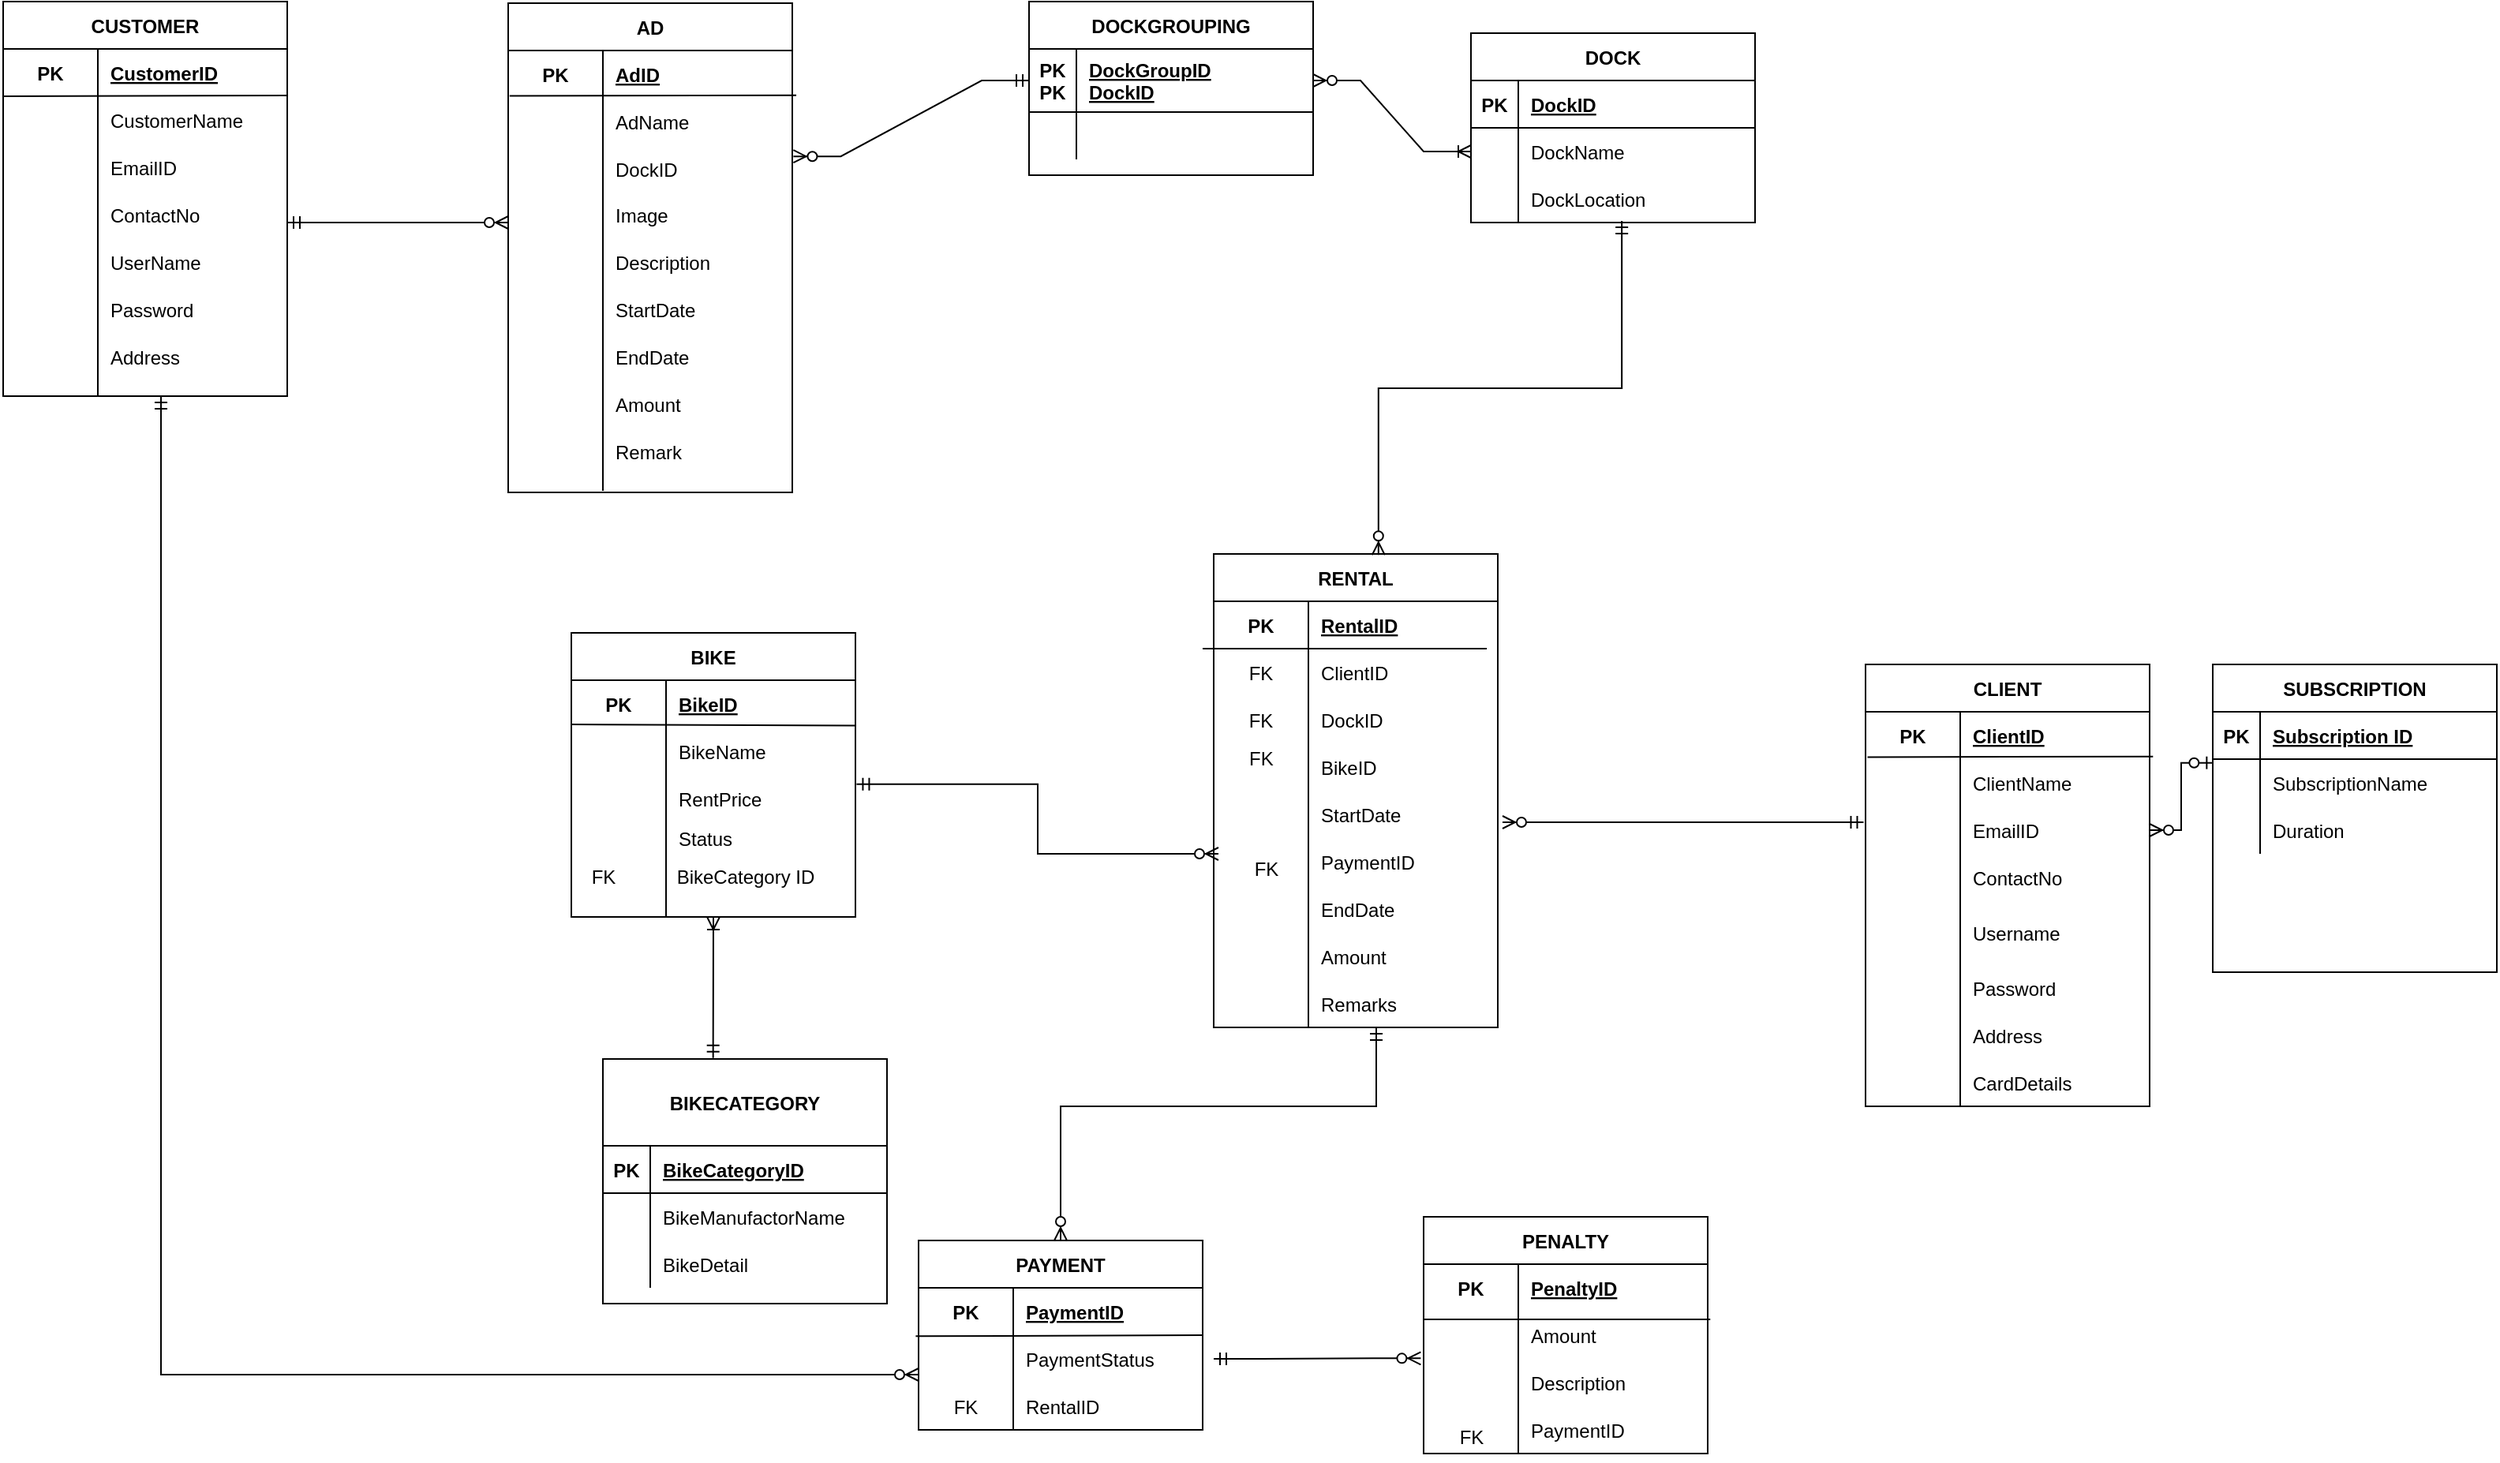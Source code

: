 <mxfile version="20.4.0" type="device"><diagram id="ZUrZZoVYkyYIt4CixMX1" name="Page-1"><mxGraphModel dx="1851" dy="1000" grid="1" gridSize="10" guides="1" tooltips="1" connect="1" arrows="1" fold="1" page="1" pageScale="1" pageWidth="827" pageHeight="1169" math="0" shadow="0"><root><mxCell id="0"/><mxCell id="1" parent="0"/><mxCell id="nSMa48q5AzgVz4OdAwAQ-1" value="CUSTOMER" style="shape=table;startSize=30;container=1;collapsible=1;childLayout=tableLayout;fixedRows=1;rowLines=0;fontStyle=1;align=center;resizeLast=1;" parent="1" vertex="1"><mxGeometry x="60" y="40" width="180" height="250" as="geometry"/></mxCell><mxCell id="nSMa48q5AzgVz4OdAwAQ-2" value="" style="shape=tableRow;horizontal=0;startSize=0;swimlaneHead=0;swimlaneBody=0;fillColor=none;collapsible=0;dropTarget=0;points=[[0,0.5],[1,0.5]];portConstraint=eastwest;top=0;left=0;right=0;bottom=0;" parent="nSMa48q5AzgVz4OdAwAQ-1" vertex="1"><mxGeometry y="30" width="180" height="30" as="geometry"/></mxCell><mxCell id="nSMa48q5AzgVz4OdAwAQ-3" value="PK" style="shape=partialRectangle;connectable=0;fillColor=none;top=0;left=0;bottom=0;right=0;fontStyle=1;overflow=hidden;" parent="nSMa48q5AzgVz4OdAwAQ-2" vertex="1"><mxGeometry width="60" height="30" as="geometry"><mxRectangle width="60" height="30" as="alternateBounds"/></mxGeometry></mxCell><mxCell id="nSMa48q5AzgVz4OdAwAQ-4" value="CustomerID" style="shape=partialRectangle;connectable=0;fillColor=none;top=0;left=0;bottom=0;right=0;align=left;spacingLeft=6;fontStyle=5;overflow=hidden;" parent="nSMa48q5AzgVz4OdAwAQ-2" vertex="1"><mxGeometry x="60" width="120" height="30" as="geometry"><mxRectangle width="120" height="30" as="alternateBounds"/></mxGeometry></mxCell><mxCell id="nSMa48q5AzgVz4OdAwAQ-8" value="" style="shape=tableRow;horizontal=0;startSize=0;swimlaneHead=0;swimlaneBody=0;fillColor=none;collapsible=0;dropTarget=0;points=[[0,0.5],[1,0.5]];portConstraint=eastwest;top=0;left=0;right=0;bottom=0;" parent="nSMa48q5AzgVz4OdAwAQ-1" vertex="1"><mxGeometry y="60" width="180" height="30" as="geometry"/></mxCell><mxCell id="nSMa48q5AzgVz4OdAwAQ-9" value="" style="shape=partialRectangle;connectable=0;fillColor=none;top=0;left=0;bottom=0;right=0;editable=1;overflow=hidden;" parent="nSMa48q5AzgVz4OdAwAQ-8" vertex="1"><mxGeometry width="60" height="30" as="geometry"><mxRectangle width="60" height="30" as="alternateBounds"/></mxGeometry></mxCell><mxCell id="nSMa48q5AzgVz4OdAwAQ-10" value="CustomerName" style="shape=partialRectangle;connectable=0;fillColor=none;top=0;left=0;bottom=0;right=0;align=left;spacingLeft=6;overflow=hidden;" parent="nSMa48q5AzgVz4OdAwAQ-8" vertex="1"><mxGeometry x="60" width="120" height="30" as="geometry"><mxRectangle width="120" height="30" as="alternateBounds"/></mxGeometry></mxCell><mxCell id="nSMa48q5AzgVz4OdAwAQ-11" value="" style="shape=tableRow;horizontal=0;startSize=0;swimlaneHead=0;swimlaneBody=0;fillColor=none;collapsible=0;dropTarget=0;points=[[0,0.5],[1,0.5]];portConstraint=eastwest;top=0;left=0;right=0;bottom=0;" parent="nSMa48q5AzgVz4OdAwAQ-1" vertex="1"><mxGeometry y="90" width="180" height="30" as="geometry"/></mxCell><mxCell id="nSMa48q5AzgVz4OdAwAQ-12" value="" style="shape=partialRectangle;connectable=0;fillColor=none;top=0;left=0;bottom=0;right=0;editable=1;overflow=hidden;" parent="nSMa48q5AzgVz4OdAwAQ-11" vertex="1"><mxGeometry width="60" height="30" as="geometry"><mxRectangle width="60" height="30" as="alternateBounds"/></mxGeometry></mxCell><mxCell id="nSMa48q5AzgVz4OdAwAQ-13" value="EmailID" style="shape=partialRectangle;connectable=0;fillColor=none;top=0;left=0;bottom=0;right=0;align=left;spacingLeft=6;overflow=hidden;" parent="nSMa48q5AzgVz4OdAwAQ-11" vertex="1"><mxGeometry x="60" width="120" height="30" as="geometry"><mxRectangle width="120" height="30" as="alternateBounds"/></mxGeometry></mxCell><mxCell id="nSMa48q5AzgVz4OdAwAQ-161" value="" style="endArrow=none;html=1;rounded=0;entryX=1.001;entryY=-0.018;entryDx=0;entryDy=0;entryPerimeter=0;exitX=-0.003;exitY=-0.002;exitDx=0;exitDy=0;exitPerimeter=0;" parent="nSMa48q5AzgVz4OdAwAQ-1" source="nSMa48q5AzgVz4OdAwAQ-8" target="nSMa48q5AzgVz4OdAwAQ-8" edge="1"><mxGeometry width="50" height="50" relative="1" as="geometry"><mxPoint y="80" as="sourcePoint"/><mxPoint x="50" y="30" as="targetPoint"/></mxGeometry></mxCell><mxCell id="nSMa48q5AzgVz4OdAwAQ-14" value="AD" style="shape=table;startSize=30;container=1;collapsible=1;childLayout=tableLayout;fixedRows=1;rowLines=0;fontStyle=1;align=center;resizeLast=1;" parent="1" vertex="1"><mxGeometry x="380" y="41" width="180" height="310" as="geometry"/></mxCell><mxCell id="nSMa48q5AzgVz4OdAwAQ-15" value="" style="shape=tableRow;horizontal=0;startSize=0;swimlaneHead=0;swimlaneBody=0;fillColor=none;collapsible=0;dropTarget=0;points=[[0,0.5],[1,0.5]];portConstraint=eastwest;top=0;left=0;right=0;bottom=0;" parent="nSMa48q5AzgVz4OdAwAQ-14" vertex="1"><mxGeometry y="30" width="180" height="30" as="geometry"/></mxCell><mxCell id="nSMa48q5AzgVz4OdAwAQ-16" value="PK" style="shape=partialRectangle;connectable=0;fillColor=none;top=0;left=0;bottom=0;right=0;fontStyle=1;overflow=hidden;" parent="nSMa48q5AzgVz4OdAwAQ-15" vertex="1"><mxGeometry width="60" height="30" as="geometry"><mxRectangle width="60" height="30" as="alternateBounds"/></mxGeometry></mxCell><mxCell id="nSMa48q5AzgVz4OdAwAQ-17" value="AdID" style="shape=partialRectangle;connectable=0;fillColor=none;top=0;left=0;bottom=0;right=0;align=left;spacingLeft=6;fontStyle=5;overflow=hidden;" parent="nSMa48q5AzgVz4OdAwAQ-15" vertex="1"><mxGeometry x="60" width="120" height="30" as="geometry"><mxRectangle width="120" height="30" as="alternateBounds"/></mxGeometry></mxCell><mxCell id="nSMa48q5AzgVz4OdAwAQ-21" value="" style="shape=tableRow;horizontal=0;startSize=0;swimlaneHead=0;swimlaneBody=0;fillColor=none;collapsible=0;dropTarget=0;points=[[0,0.5],[1,0.5]];portConstraint=eastwest;top=0;left=0;right=0;bottom=0;" parent="nSMa48q5AzgVz4OdAwAQ-14" vertex="1"><mxGeometry y="60" width="180" height="30" as="geometry"/></mxCell><mxCell id="nSMa48q5AzgVz4OdAwAQ-22" value="" style="shape=partialRectangle;connectable=0;fillColor=none;top=0;left=0;bottom=0;right=0;editable=1;overflow=hidden;" parent="nSMa48q5AzgVz4OdAwAQ-21" vertex="1"><mxGeometry width="60" height="30" as="geometry"><mxRectangle width="60" height="30" as="alternateBounds"/></mxGeometry></mxCell><mxCell id="nSMa48q5AzgVz4OdAwAQ-23" value="AdName" style="shape=partialRectangle;connectable=0;fillColor=none;top=0;left=0;bottom=0;right=0;align=left;spacingLeft=6;overflow=hidden;" parent="nSMa48q5AzgVz4OdAwAQ-21" vertex="1"><mxGeometry x="60" width="120" height="30" as="geometry"><mxRectangle width="120" height="30" as="alternateBounds"/></mxGeometry></mxCell><mxCell id="nSMa48q5AzgVz4OdAwAQ-24" value="" style="shape=tableRow;horizontal=0;startSize=0;swimlaneHead=0;swimlaneBody=0;fillColor=none;collapsible=0;dropTarget=0;points=[[0,0.5],[1,0.5]];portConstraint=eastwest;top=0;left=0;right=0;bottom=0;" parent="nSMa48q5AzgVz4OdAwAQ-14" vertex="1"><mxGeometry y="90" width="180" height="30" as="geometry"/></mxCell><mxCell id="nSMa48q5AzgVz4OdAwAQ-25" value="" style="shape=partialRectangle;connectable=0;fillColor=none;top=0;left=0;bottom=0;right=0;editable=1;overflow=hidden;" parent="nSMa48q5AzgVz4OdAwAQ-24" vertex="1"><mxGeometry width="60" height="30" as="geometry"><mxRectangle width="60" height="30" as="alternateBounds"/></mxGeometry></mxCell><mxCell id="nSMa48q5AzgVz4OdAwAQ-26" value="DockID" style="shape=partialRectangle;connectable=0;fillColor=none;top=0;left=0;bottom=0;right=0;align=left;spacingLeft=6;overflow=hidden;" parent="nSMa48q5AzgVz4OdAwAQ-24" vertex="1"><mxGeometry x="60" width="120" height="30" as="geometry"><mxRectangle width="120" height="30" as="alternateBounds"/></mxGeometry></mxCell><mxCell id="nSMa48q5AzgVz4OdAwAQ-163" value="" style="endArrow=none;html=1;rounded=0;entryX=0.005;entryY=-0.042;entryDx=0;entryDy=0;entryPerimeter=0;exitX=1.014;exitY=-0.056;exitDx=0;exitDy=0;exitPerimeter=0;" parent="nSMa48q5AzgVz4OdAwAQ-14" source="nSMa48q5AzgVz4OdAwAQ-21" target="nSMa48q5AzgVz4OdAwAQ-21" edge="1"><mxGeometry width="50" height="50" relative="1" as="geometry"><mxPoint x="-50" y="70" as="sourcePoint"/><mxPoint y="100" as="targetPoint"/></mxGeometry></mxCell><mxCell id="nSMa48q5AzgVz4OdAwAQ-40" value="DOCK" style="shape=table;startSize=30;container=1;collapsible=1;childLayout=tableLayout;fixedRows=1;rowLines=0;fontStyle=1;align=center;resizeLast=1;" parent="1" vertex="1"><mxGeometry x="990" y="60" width="180" height="120" as="geometry"/></mxCell><mxCell id="nSMa48q5AzgVz4OdAwAQ-41" value="" style="shape=tableRow;horizontal=0;startSize=0;swimlaneHead=0;swimlaneBody=0;fillColor=none;collapsible=0;dropTarget=0;points=[[0,0.5],[1,0.5]];portConstraint=eastwest;top=0;left=0;right=0;bottom=1;" parent="nSMa48q5AzgVz4OdAwAQ-40" vertex="1"><mxGeometry y="30" width="180" height="30" as="geometry"/></mxCell><mxCell id="nSMa48q5AzgVz4OdAwAQ-42" value="PK" style="shape=partialRectangle;connectable=0;fillColor=none;top=0;left=0;bottom=0;right=0;fontStyle=1;overflow=hidden;" parent="nSMa48q5AzgVz4OdAwAQ-41" vertex="1"><mxGeometry width="30" height="30" as="geometry"><mxRectangle width="30" height="30" as="alternateBounds"/></mxGeometry></mxCell><mxCell id="nSMa48q5AzgVz4OdAwAQ-43" value="DockID" style="shape=partialRectangle;connectable=0;fillColor=none;top=0;left=0;bottom=0;right=0;align=left;spacingLeft=6;fontStyle=5;overflow=hidden;" parent="nSMa48q5AzgVz4OdAwAQ-41" vertex="1"><mxGeometry x="30" width="150" height="30" as="geometry"><mxRectangle width="150" height="30" as="alternateBounds"/></mxGeometry></mxCell><mxCell id="nSMa48q5AzgVz4OdAwAQ-44" value="" style="shape=tableRow;horizontal=0;startSize=0;swimlaneHead=0;swimlaneBody=0;fillColor=none;collapsible=0;dropTarget=0;points=[[0,0.5],[1,0.5]];portConstraint=eastwest;top=0;left=0;right=0;bottom=0;" parent="nSMa48q5AzgVz4OdAwAQ-40" vertex="1"><mxGeometry y="60" width="180" height="30" as="geometry"/></mxCell><mxCell id="nSMa48q5AzgVz4OdAwAQ-45" value="" style="shape=partialRectangle;connectable=0;fillColor=none;top=0;left=0;bottom=0;right=0;editable=1;overflow=hidden;" parent="nSMa48q5AzgVz4OdAwAQ-44" vertex="1"><mxGeometry width="30" height="30" as="geometry"><mxRectangle width="30" height="30" as="alternateBounds"/></mxGeometry></mxCell><mxCell id="nSMa48q5AzgVz4OdAwAQ-46" value="DockName" style="shape=partialRectangle;connectable=0;fillColor=none;top=0;left=0;bottom=0;right=0;align=left;spacingLeft=6;overflow=hidden;" parent="nSMa48q5AzgVz4OdAwAQ-44" vertex="1"><mxGeometry x="30" width="150" height="30" as="geometry"><mxRectangle width="150" height="30" as="alternateBounds"/></mxGeometry></mxCell><mxCell id="nSMa48q5AzgVz4OdAwAQ-47" value="" style="shape=tableRow;horizontal=0;startSize=0;swimlaneHead=0;swimlaneBody=0;fillColor=none;collapsible=0;dropTarget=0;points=[[0,0.5],[1,0.5]];portConstraint=eastwest;top=0;left=0;right=0;bottom=0;" parent="nSMa48q5AzgVz4OdAwAQ-40" vertex="1"><mxGeometry y="90" width="180" height="30" as="geometry"/></mxCell><mxCell id="nSMa48q5AzgVz4OdAwAQ-48" value="" style="shape=partialRectangle;connectable=0;fillColor=none;top=0;left=0;bottom=0;right=0;editable=1;overflow=hidden;" parent="nSMa48q5AzgVz4OdAwAQ-47" vertex="1"><mxGeometry width="30" height="30" as="geometry"><mxRectangle width="30" height="30" as="alternateBounds"/></mxGeometry></mxCell><mxCell id="nSMa48q5AzgVz4OdAwAQ-49" value="DockLocation" style="shape=partialRectangle;connectable=0;fillColor=none;top=0;left=0;bottom=0;right=0;align=left;spacingLeft=6;overflow=hidden;" parent="nSMa48q5AzgVz4OdAwAQ-47" vertex="1"><mxGeometry x="30" width="150" height="30" as="geometry"><mxRectangle width="150" height="30" as="alternateBounds"/></mxGeometry></mxCell><mxCell id="nSMa48q5AzgVz4OdAwAQ-53" value="CLIENT" style="shape=table;startSize=30;container=1;collapsible=1;childLayout=tableLayout;fixedRows=1;rowLines=0;fontStyle=1;align=center;resizeLast=1;" parent="1" vertex="1"><mxGeometry x="1240" y="460" width="180" height="280" as="geometry"/></mxCell><mxCell id="nSMa48q5AzgVz4OdAwAQ-54" value="" style="shape=tableRow;horizontal=0;startSize=0;swimlaneHead=0;swimlaneBody=0;fillColor=none;collapsible=0;dropTarget=0;points=[[0,0.5],[1,0.5]];portConstraint=eastwest;top=0;left=0;right=0;bottom=0;" parent="nSMa48q5AzgVz4OdAwAQ-53" vertex="1"><mxGeometry y="30" width="180" height="30" as="geometry"/></mxCell><mxCell id="nSMa48q5AzgVz4OdAwAQ-55" value="PK" style="shape=partialRectangle;connectable=0;fillColor=none;top=0;left=0;bottom=0;right=0;fontStyle=1;overflow=hidden;" parent="nSMa48q5AzgVz4OdAwAQ-54" vertex="1"><mxGeometry width="60" height="30" as="geometry"><mxRectangle width="60" height="30" as="alternateBounds"/></mxGeometry></mxCell><mxCell id="nSMa48q5AzgVz4OdAwAQ-56" value="ClientID" style="shape=partialRectangle;connectable=0;fillColor=none;top=0;left=0;bottom=0;right=0;align=left;spacingLeft=6;fontStyle=5;overflow=hidden;" parent="nSMa48q5AzgVz4OdAwAQ-54" vertex="1"><mxGeometry x="60" width="120" height="30" as="geometry"><mxRectangle width="120" height="30" as="alternateBounds"/></mxGeometry></mxCell><mxCell id="nSMa48q5AzgVz4OdAwAQ-60" value="" style="shape=tableRow;horizontal=0;startSize=0;swimlaneHead=0;swimlaneBody=0;fillColor=none;collapsible=0;dropTarget=0;points=[[0,0.5],[1,0.5]];portConstraint=eastwest;top=0;left=0;right=0;bottom=0;" parent="nSMa48q5AzgVz4OdAwAQ-53" vertex="1"><mxGeometry y="60" width="180" height="30" as="geometry"/></mxCell><mxCell id="nSMa48q5AzgVz4OdAwAQ-61" value="" style="shape=partialRectangle;connectable=0;fillColor=none;top=0;left=0;bottom=0;right=0;editable=1;overflow=hidden;" parent="nSMa48q5AzgVz4OdAwAQ-60" vertex="1"><mxGeometry width="60" height="30" as="geometry"><mxRectangle width="60" height="30" as="alternateBounds"/></mxGeometry></mxCell><mxCell id="nSMa48q5AzgVz4OdAwAQ-62" value="ClientName" style="shape=partialRectangle;connectable=0;fillColor=none;top=0;left=0;bottom=0;right=0;align=left;spacingLeft=6;overflow=hidden;" parent="nSMa48q5AzgVz4OdAwAQ-60" vertex="1"><mxGeometry x="60" width="120" height="30" as="geometry"><mxRectangle width="120" height="30" as="alternateBounds"/></mxGeometry></mxCell><mxCell id="nSMa48q5AzgVz4OdAwAQ-63" value="" style="shape=tableRow;horizontal=0;startSize=0;swimlaneHead=0;swimlaneBody=0;fillColor=none;collapsible=0;dropTarget=0;points=[[0,0.5],[1,0.5]];portConstraint=eastwest;top=0;left=0;right=0;bottom=0;" parent="nSMa48q5AzgVz4OdAwAQ-53" vertex="1"><mxGeometry y="90" width="180" height="30" as="geometry"/></mxCell><mxCell id="nSMa48q5AzgVz4OdAwAQ-64" value="" style="shape=partialRectangle;connectable=0;fillColor=none;top=0;left=0;bottom=0;right=0;editable=1;overflow=hidden;" parent="nSMa48q5AzgVz4OdAwAQ-63" vertex="1"><mxGeometry width="60" height="30" as="geometry"><mxRectangle width="60" height="30" as="alternateBounds"/></mxGeometry></mxCell><mxCell id="nSMa48q5AzgVz4OdAwAQ-65" value="EmailID" style="shape=partialRectangle;connectable=0;fillColor=none;top=0;left=0;bottom=0;right=0;align=left;spacingLeft=6;overflow=hidden;" parent="nSMa48q5AzgVz4OdAwAQ-63" vertex="1"><mxGeometry x="60" width="120" height="30" as="geometry"><mxRectangle width="120" height="30" as="alternateBounds"/></mxGeometry></mxCell><mxCell id="nSMa48q5AzgVz4OdAwAQ-165" value="" style="endArrow=none;html=1;rounded=0;entryX=1.012;entryY=-0.056;entryDx=0;entryDy=0;entryPerimeter=0;exitX=0.007;exitY=-0.042;exitDx=0;exitDy=0;exitPerimeter=0;" parent="nSMa48q5AzgVz4OdAwAQ-53" source="nSMa48q5AzgVz4OdAwAQ-60" target="nSMa48q5AzgVz4OdAwAQ-60" edge="1"><mxGeometry width="50" height="50" relative="1" as="geometry"><mxPoint y="70" as="sourcePoint"/><mxPoint x="50" y="20" as="targetPoint"/></mxGeometry></mxCell><mxCell id="nSMa48q5AzgVz4OdAwAQ-66" value="BIKE" style="shape=table;startSize=30;container=1;collapsible=1;childLayout=tableLayout;fixedRows=1;rowLines=0;fontStyle=1;align=center;resizeLast=1;" parent="1" vertex="1"><mxGeometry x="420" y="440" width="180" height="180" as="geometry"/></mxCell><mxCell id="nSMa48q5AzgVz4OdAwAQ-67" value="" style="shape=tableRow;horizontal=0;startSize=0;swimlaneHead=0;swimlaneBody=0;fillColor=none;collapsible=0;dropTarget=0;points=[[0,0.5],[1,0.5]];portConstraint=eastwest;top=0;left=0;right=0;bottom=0;" parent="nSMa48q5AzgVz4OdAwAQ-66" vertex="1"><mxGeometry y="30" width="180" height="30" as="geometry"/></mxCell><mxCell id="nSMa48q5AzgVz4OdAwAQ-68" value="PK" style="shape=partialRectangle;connectable=0;fillColor=none;top=0;left=0;bottom=0;right=0;fontStyle=1;overflow=hidden;" parent="nSMa48q5AzgVz4OdAwAQ-67" vertex="1"><mxGeometry width="60" height="30" as="geometry"><mxRectangle width="60" height="30" as="alternateBounds"/></mxGeometry></mxCell><mxCell id="nSMa48q5AzgVz4OdAwAQ-69" value="BikeID" style="shape=partialRectangle;connectable=0;fillColor=none;top=0;left=0;bottom=0;right=0;align=left;spacingLeft=6;fontStyle=5;overflow=hidden;" parent="nSMa48q5AzgVz4OdAwAQ-67" vertex="1"><mxGeometry x="60" width="120" height="30" as="geometry"><mxRectangle width="120" height="30" as="alternateBounds"/></mxGeometry></mxCell><mxCell id="nSMa48q5AzgVz4OdAwAQ-73" value="" style="shape=tableRow;horizontal=0;startSize=0;swimlaneHead=0;swimlaneBody=0;fillColor=none;collapsible=0;dropTarget=0;points=[[0,0.5],[1,0.5]];portConstraint=eastwest;top=0;left=0;right=0;bottom=0;" parent="nSMa48q5AzgVz4OdAwAQ-66" vertex="1"><mxGeometry y="60" width="180" height="30" as="geometry"/></mxCell><mxCell id="nSMa48q5AzgVz4OdAwAQ-74" value="" style="shape=partialRectangle;connectable=0;fillColor=none;top=0;left=0;bottom=0;right=0;editable=1;overflow=hidden;" parent="nSMa48q5AzgVz4OdAwAQ-73" vertex="1"><mxGeometry width="60" height="30" as="geometry"><mxRectangle width="60" height="30" as="alternateBounds"/></mxGeometry></mxCell><mxCell id="nSMa48q5AzgVz4OdAwAQ-75" value="BikeName" style="shape=partialRectangle;connectable=0;fillColor=none;top=0;left=0;bottom=0;right=0;align=left;spacingLeft=6;overflow=hidden;" parent="nSMa48q5AzgVz4OdAwAQ-73" vertex="1"><mxGeometry x="60" width="120" height="30" as="geometry"><mxRectangle width="120" height="30" as="alternateBounds"/></mxGeometry></mxCell><mxCell id="nSMa48q5AzgVz4OdAwAQ-76" value="" style="shape=tableRow;horizontal=0;startSize=0;swimlaneHead=0;swimlaneBody=0;fillColor=none;collapsible=0;dropTarget=0;points=[[0,0.5],[1,0.5]];portConstraint=eastwest;top=0;left=0;right=0;bottom=0;" parent="nSMa48q5AzgVz4OdAwAQ-66" vertex="1"><mxGeometry y="90" width="180" height="30" as="geometry"/></mxCell><mxCell id="nSMa48q5AzgVz4OdAwAQ-77" value="" style="shape=partialRectangle;connectable=0;fillColor=none;top=0;left=0;bottom=0;right=0;editable=1;overflow=hidden;" parent="nSMa48q5AzgVz4OdAwAQ-76" vertex="1"><mxGeometry width="60" height="30" as="geometry"><mxRectangle width="60" height="30" as="alternateBounds"/></mxGeometry></mxCell><mxCell id="nSMa48q5AzgVz4OdAwAQ-78" value="RentPrice" style="shape=partialRectangle;connectable=0;fillColor=none;top=0;left=0;bottom=0;right=0;align=left;spacingLeft=6;overflow=hidden;" parent="nSMa48q5AzgVz4OdAwAQ-76" vertex="1"><mxGeometry x="60" width="120" height="30" as="geometry"><mxRectangle width="120" height="30" as="alternateBounds"/></mxGeometry></mxCell><mxCell id="nSMa48q5AzgVz4OdAwAQ-167" value="" style="endArrow=none;html=1;rounded=0;entryX=0.998;entryY=0.958;entryDx=0;entryDy=0;entryPerimeter=0;exitX=-0.002;exitY=-0.067;exitDx=0;exitDy=0;exitPerimeter=0;" parent="nSMa48q5AzgVz4OdAwAQ-66" source="nSMa48q5AzgVz4OdAwAQ-73" target="nSMa48q5AzgVz4OdAwAQ-67" edge="1"><mxGeometry width="50" height="50" relative="1" as="geometry"><mxPoint x="-240" y="480" as="sourcePoint"/><mxPoint x="-190" y="430" as="targetPoint"/></mxGeometry></mxCell><mxCell id="nSMa48q5AzgVz4OdAwAQ-79" value="RENTAL" style="shape=table;startSize=30;container=1;collapsible=1;childLayout=tableLayout;fixedRows=1;rowLines=0;fontStyle=1;align=center;resizeLast=1;" parent="1" vertex="1"><mxGeometry x="827" y="390" width="180" height="300" as="geometry"/></mxCell><mxCell id="nSMa48q5AzgVz4OdAwAQ-80" value="" style="shape=tableRow;horizontal=0;startSize=0;swimlaneHead=0;swimlaneBody=0;fillColor=none;collapsible=0;dropTarget=0;points=[[0,0.5],[1,0.5]];portConstraint=eastwest;top=0;left=0;right=0;bottom=0;" parent="nSMa48q5AzgVz4OdAwAQ-79" vertex="1"><mxGeometry y="30" width="180" height="30" as="geometry"/></mxCell><mxCell id="nSMa48q5AzgVz4OdAwAQ-81" value="PK" style="shape=partialRectangle;connectable=0;fillColor=none;top=0;left=0;bottom=0;right=0;fontStyle=1;overflow=hidden;" parent="nSMa48q5AzgVz4OdAwAQ-80" vertex="1"><mxGeometry width="60" height="30" as="geometry"><mxRectangle width="60" height="30" as="alternateBounds"/></mxGeometry></mxCell><mxCell id="nSMa48q5AzgVz4OdAwAQ-82" value="RentalID" style="shape=partialRectangle;connectable=0;fillColor=none;top=0;left=0;bottom=0;right=0;align=left;spacingLeft=6;fontStyle=5;overflow=hidden;" parent="nSMa48q5AzgVz4OdAwAQ-80" vertex="1"><mxGeometry x="60" width="120" height="30" as="geometry"><mxRectangle width="120" height="30" as="alternateBounds"/></mxGeometry></mxCell><mxCell id="nSMa48q5AzgVz4OdAwAQ-86" value="" style="shape=tableRow;horizontal=0;startSize=0;swimlaneHead=0;swimlaneBody=0;fillColor=none;collapsible=0;dropTarget=0;points=[[0,0.5],[1,0.5]];portConstraint=eastwest;top=0;left=0;right=0;bottom=0;" parent="nSMa48q5AzgVz4OdAwAQ-79" vertex="1"><mxGeometry y="60" width="180" height="30" as="geometry"/></mxCell><mxCell id="nSMa48q5AzgVz4OdAwAQ-87" value="FK" style="shape=partialRectangle;connectable=0;fillColor=none;top=0;left=0;bottom=0;right=0;editable=1;overflow=hidden;" parent="nSMa48q5AzgVz4OdAwAQ-86" vertex="1"><mxGeometry width="60" height="30" as="geometry"><mxRectangle width="60" height="30" as="alternateBounds"/></mxGeometry></mxCell><mxCell id="nSMa48q5AzgVz4OdAwAQ-88" value="ClientID" style="shape=partialRectangle;connectable=0;fillColor=none;top=0;left=0;bottom=0;right=0;align=left;spacingLeft=6;overflow=hidden;" parent="nSMa48q5AzgVz4OdAwAQ-86" vertex="1"><mxGeometry x="60" width="120" height="30" as="geometry"><mxRectangle width="120" height="30" as="alternateBounds"/></mxGeometry></mxCell><mxCell id="nSMa48q5AzgVz4OdAwAQ-89" value="" style="shape=tableRow;horizontal=0;startSize=0;swimlaneHead=0;swimlaneBody=0;fillColor=none;collapsible=0;dropTarget=0;points=[[0,0.5],[1,0.5]];portConstraint=eastwest;top=0;left=0;right=0;bottom=0;" parent="nSMa48q5AzgVz4OdAwAQ-79" vertex="1"><mxGeometry y="90" width="180" height="30" as="geometry"/></mxCell><mxCell id="nSMa48q5AzgVz4OdAwAQ-90" value="FK" style="shape=partialRectangle;connectable=0;fillColor=none;top=0;left=0;bottom=0;right=0;editable=1;overflow=hidden;" parent="nSMa48q5AzgVz4OdAwAQ-89" vertex="1"><mxGeometry width="60" height="30" as="geometry"><mxRectangle width="60" height="30" as="alternateBounds"/></mxGeometry></mxCell><mxCell id="nSMa48q5AzgVz4OdAwAQ-91" value="DockID" style="shape=partialRectangle;connectable=0;fillColor=none;top=0;left=0;bottom=0;right=0;align=left;spacingLeft=6;overflow=hidden;" parent="nSMa48q5AzgVz4OdAwAQ-89" vertex="1"><mxGeometry x="60" width="120" height="30" as="geometry"><mxRectangle width="120" height="30" as="alternateBounds"/></mxGeometry></mxCell><mxCell id="nSMa48q5AzgVz4OdAwAQ-92" value="BIKECATEGORY" style="shape=table;startSize=55;container=1;collapsible=1;childLayout=tableLayout;fixedRows=1;rowLines=0;fontStyle=1;align=center;resizeLast=1;" parent="1" vertex="1"><mxGeometry x="440" y="710" width="180" height="155" as="geometry"/></mxCell><mxCell id="nSMa48q5AzgVz4OdAwAQ-93" value="" style="shape=tableRow;horizontal=0;startSize=0;swimlaneHead=0;swimlaneBody=0;fillColor=none;collapsible=0;dropTarget=0;points=[[0,0.5],[1,0.5]];portConstraint=eastwest;top=0;left=0;right=0;bottom=1;" parent="nSMa48q5AzgVz4OdAwAQ-92" vertex="1"><mxGeometry y="55" width="180" height="30" as="geometry"/></mxCell><mxCell id="nSMa48q5AzgVz4OdAwAQ-94" value="PK" style="shape=partialRectangle;connectable=0;fillColor=none;top=0;left=0;bottom=0;right=0;fontStyle=1;overflow=hidden;" parent="nSMa48q5AzgVz4OdAwAQ-93" vertex="1"><mxGeometry width="30" height="30" as="geometry"><mxRectangle width="30" height="30" as="alternateBounds"/></mxGeometry></mxCell><mxCell id="nSMa48q5AzgVz4OdAwAQ-95" value="BikeCategoryID" style="shape=partialRectangle;connectable=0;fillColor=none;top=0;left=0;bottom=0;right=0;align=left;spacingLeft=6;fontStyle=5;overflow=hidden;" parent="nSMa48q5AzgVz4OdAwAQ-93" vertex="1"><mxGeometry x="30" width="150" height="30" as="geometry"><mxRectangle width="150" height="30" as="alternateBounds"/></mxGeometry></mxCell><mxCell id="nSMa48q5AzgVz4OdAwAQ-99" value="" style="shape=tableRow;horizontal=0;startSize=0;swimlaneHead=0;swimlaneBody=0;fillColor=none;collapsible=0;dropTarget=0;points=[[0,0.5],[1,0.5]];portConstraint=eastwest;top=0;left=0;right=0;bottom=0;" parent="nSMa48q5AzgVz4OdAwAQ-92" vertex="1"><mxGeometry y="85" width="180" height="30" as="geometry"/></mxCell><mxCell id="nSMa48q5AzgVz4OdAwAQ-100" value="" style="shape=partialRectangle;connectable=0;fillColor=none;top=0;left=0;bottom=0;right=0;editable=1;overflow=hidden;" parent="nSMa48q5AzgVz4OdAwAQ-99" vertex="1"><mxGeometry width="30" height="30" as="geometry"><mxRectangle width="30" height="30" as="alternateBounds"/></mxGeometry></mxCell><mxCell id="nSMa48q5AzgVz4OdAwAQ-101" value="BikeManufactorName" style="shape=partialRectangle;connectable=0;fillColor=none;top=0;left=0;bottom=0;right=0;align=left;spacingLeft=6;overflow=hidden;" parent="nSMa48q5AzgVz4OdAwAQ-99" vertex="1"><mxGeometry x="30" width="150" height="30" as="geometry"><mxRectangle width="150" height="30" as="alternateBounds"/></mxGeometry></mxCell><mxCell id="GrAPc9M3gk8hdTFfZhn6-40" style="shape=tableRow;horizontal=0;startSize=0;swimlaneHead=0;swimlaneBody=0;fillColor=none;collapsible=0;dropTarget=0;points=[[0,0.5],[1,0.5]];portConstraint=eastwest;top=0;left=0;right=0;bottom=0;" vertex="1" parent="nSMa48q5AzgVz4OdAwAQ-92"><mxGeometry y="115" width="180" height="30" as="geometry"/></mxCell><mxCell id="GrAPc9M3gk8hdTFfZhn6-41" style="shape=partialRectangle;connectable=0;fillColor=none;top=0;left=0;bottom=0;right=0;editable=1;overflow=hidden;" vertex="1" parent="GrAPc9M3gk8hdTFfZhn6-40"><mxGeometry width="30" height="30" as="geometry"><mxRectangle width="30" height="30" as="alternateBounds"/></mxGeometry></mxCell><mxCell id="GrAPc9M3gk8hdTFfZhn6-42" value="BikeDetail" style="shape=partialRectangle;connectable=0;fillColor=none;top=0;left=0;bottom=0;right=0;align=left;spacingLeft=6;overflow=hidden;" vertex="1" parent="GrAPc9M3gk8hdTFfZhn6-40"><mxGeometry x="30" width="150" height="30" as="geometry"><mxRectangle width="150" height="30" as="alternateBounds"/></mxGeometry></mxCell><mxCell id="nSMa48q5AzgVz4OdAwAQ-105" value="PAYMENT" style="shape=table;startSize=30;container=1;collapsible=1;childLayout=tableLayout;fixedRows=1;rowLines=0;fontStyle=1;align=center;resizeLast=1;" parent="1" vertex="1"><mxGeometry x="640" y="825" width="180" height="120" as="geometry"/></mxCell><mxCell id="nSMa48q5AzgVz4OdAwAQ-106" value="" style="shape=tableRow;horizontal=0;startSize=0;swimlaneHead=0;swimlaneBody=0;fillColor=none;collapsible=0;dropTarget=0;points=[[0,0.5],[1,0.5]];portConstraint=eastwest;top=0;left=0;right=0;bottom=0;" parent="nSMa48q5AzgVz4OdAwAQ-105" vertex="1"><mxGeometry y="30" width="180" height="30" as="geometry"/></mxCell><mxCell id="nSMa48q5AzgVz4OdAwAQ-107" value="PK" style="shape=partialRectangle;connectable=0;fillColor=none;top=0;left=0;bottom=0;right=0;fontStyle=1;overflow=hidden;" parent="nSMa48q5AzgVz4OdAwAQ-106" vertex="1"><mxGeometry width="60" height="30" as="geometry"><mxRectangle width="60" height="30" as="alternateBounds"/></mxGeometry></mxCell><mxCell id="nSMa48q5AzgVz4OdAwAQ-108" value="PaymentID" style="shape=partialRectangle;connectable=0;fillColor=none;top=0;left=0;bottom=0;right=0;align=left;spacingLeft=6;fontStyle=5;overflow=hidden;" parent="nSMa48q5AzgVz4OdAwAQ-106" vertex="1"><mxGeometry x="60" width="120" height="30" as="geometry"><mxRectangle width="120" height="30" as="alternateBounds"/></mxGeometry></mxCell><mxCell id="nSMa48q5AzgVz4OdAwAQ-112" value="" style="shape=tableRow;horizontal=0;startSize=0;swimlaneHead=0;swimlaneBody=0;fillColor=none;collapsible=0;dropTarget=0;points=[[0,0.5],[1,0.5]];portConstraint=eastwest;top=0;left=0;right=0;bottom=0;" parent="nSMa48q5AzgVz4OdAwAQ-105" vertex="1"><mxGeometry y="60" width="180" height="30" as="geometry"/></mxCell><mxCell id="nSMa48q5AzgVz4OdAwAQ-113" value="" style="shape=partialRectangle;connectable=0;fillColor=none;top=0;left=0;bottom=0;right=0;editable=1;overflow=hidden;" parent="nSMa48q5AzgVz4OdAwAQ-112" vertex="1"><mxGeometry width="60" height="30" as="geometry"><mxRectangle width="60" height="30" as="alternateBounds"/></mxGeometry></mxCell><mxCell id="nSMa48q5AzgVz4OdAwAQ-114" value="PaymentStatus" style="shape=partialRectangle;connectable=0;fillColor=none;top=0;left=0;bottom=0;right=0;align=left;spacingLeft=6;overflow=hidden;" parent="nSMa48q5AzgVz4OdAwAQ-112" vertex="1"><mxGeometry x="60" width="120" height="30" as="geometry"><mxRectangle width="120" height="30" as="alternateBounds"/></mxGeometry></mxCell><mxCell id="nSMa48q5AzgVz4OdAwAQ-115" value="" style="shape=tableRow;horizontal=0;startSize=0;swimlaneHead=0;swimlaneBody=0;fillColor=none;collapsible=0;dropTarget=0;points=[[0,0.5],[1,0.5]];portConstraint=eastwest;top=0;left=0;right=0;bottom=0;" parent="nSMa48q5AzgVz4OdAwAQ-105" vertex="1"><mxGeometry y="90" width="180" height="30" as="geometry"/></mxCell><mxCell id="nSMa48q5AzgVz4OdAwAQ-116" value="FK" style="shape=partialRectangle;connectable=0;fillColor=none;top=0;left=0;bottom=0;right=0;editable=1;overflow=hidden;" parent="nSMa48q5AzgVz4OdAwAQ-115" vertex="1"><mxGeometry width="60" height="30" as="geometry"><mxRectangle width="60" height="30" as="alternateBounds"/></mxGeometry></mxCell><mxCell id="nSMa48q5AzgVz4OdAwAQ-117" value="RentalID" style="shape=partialRectangle;connectable=0;fillColor=none;top=0;left=0;bottom=0;right=0;align=left;spacingLeft=6;overflow=hidden;" parent="nSMa48q5AzgVz4OdAwAQ-115" vertex="1"><mxGeometry x="60" width="120" height="30" as="geometry"><mxRectangle width="120" height="30" as="alternateBounds"/></mxGeometry></mxCell><mxCell id="nSMa48q5AzgVz4OdAwAQ-170" value="" style="endArrow=none;html=1;rounded=0;exitX=-0.01;exitY=0.022;exitDx=0;exitDy=0;exitPerimeter=0;" parent="nSMa48q5AzgVz4OdAwAQ-105" source="nSMa48q5AzgVz4OdAwAQ-112" edge="1"><mxGeometry width="50" height="50" relative="1" as="geometry"><mxPoint y="70" as="sourcePoint"/><mxPoint x="180" y="60" as="targetPoint"/></mxGeometry></mxCell><mxCell id="nSMa48q5AzgVz4OdAwAQ-118" value="PENALTY" style="shape=table;startSize=30;container=1;collapsible=1;childLayout=tableLayout;fixedRows=1;rowLines=0;fontStyle=1;align=center;resizeLast=1;" parent="1" vertex="1"><mxGeometry x="960" y="810" width="180" height="150" as="geometry"/></mxCell><mxCell id="nSMa48q5AzgVz4OdAwAQ-119" value="" style="shape=tableRow;horizontal=0;startSize=0;swimlaneHead=0;swimlaneBody=0;fillColor=none;collapsible=0;dropTarget=0;points=[[0,0.5],[1,0.5]];portConstraint=eastwest;top=0;left=0;right=0;bottom=0;" parent="nSMa48q5AzgVz4OdAwAQ-118" vertex="1"><mxGeometry y="30" width="180" height="30" as="geometry"/></mxCell><mxCell id="nSMa48q5AzgVz4OdAwAQ-120" value="PK" style="shape=partialRectangle;connectable=0;fillColor=none;top=0;left=0;bottom=0;right=0;fontStyle=1;overflow=hidden;" parent="nSMa48q5AzgVz4OdAwAQ-119" vertex="1"><mxGeometry width="60" height="30" as="geometry"><mxRectangle width="60" height="30" as="alternateBounds"/></mxGeometry></mxCell><mxCell id="nSMa48q5AzgVz4OdAwAQ-121" value="PenaltyID" style="shape=partialRectangle;connectable=0;fillColor=none;top=0;left=0;bottom=0;right=0;align=left;spacingLeft=6;fontStyle=5;overflow=hidden;" parent="nSMa48q5AzgVz4OdAwAQ-119" vertex="1"><mxGeometry x="60" width="120" height="30" as="geometry"><mxRectangle width="120" height="30" as="alternateBounds"/></mxGeometry></mxCell><mxCell id="nSMa48q5AzgVz4OdAwAQ-125" value="" style="shape=tableRow;horizontal=0;startSize=0;swimlaneHead=0;swimlaneBody=0;fillColor=none;collapsible=0;dropTarget=0;points=[[0,0.5],[1,0.5]];portConstraint=eastwest;top=0;left=0;right=0;bottom=0;" parent="nSMa48q5AzgVz4OdAwAQ-118" vertex="1"><mxGeometry y="60" width="180" height="30" as="geometry"/></mxCell><mxCell id="nSMa48q5AzgVz4OdAwAQ-126" value="" style="shape=partialRectangle;connectable=0;fillColor=none;top=0;left=0;bottom=0;right=0;editable=1;overflow=hidden;" parent="nSMa48q5AzgVz4OdAwAQ-125" vertex="1"><mxGeometry width="60" height="30" as="geometry"><mxRectangle width="60" height="30" as="alternateBounds"/></mxGeometry></mxCell><mxCell id="nSMa48q5AzgVz4OdAwAQ-127" value="Amount" style="shape=partialRectangle;connectable=0;fillColor=none;top=0;left=0;bottom=0;right=0;align=left;spacingLeft=6;overflow=hidden;" parent="nSMa48q5AzgVz4OdAwAQ-125" vertex="1"><mxGeometry x="60" width="120" height="30" as="geometry"><mxRectangle width="120" height="30" as="alternateBounds"/></mxGeometry></mxCell><mxCell id="nSMa48q5AzgVz4OdAwAQ-128" value="" style="shape=tableRow;horizontal=0;startSize=0;swimlaneHead=0;swimlaneBody=0;fillColor=none;collapsible=0;dropTarget=0;points=[[0,0.5],[1,0.5]];portConstraint=eastwest;top=0;left=0;right=0;bottom=0;" parent="nSMa48q5AzgVz4OdAwAQ-118" vertex="1"><mxGeometry y="90" width="180" height="30" as="geometry"/></mxCell><mxCell id="nSMa48q5AzgVz4OdAwAQ-129" value="" style="shape=partialRectangle;connectable=0;fillColor=none;top=0;left=0;bottom=0;right=0;editable=1;overflow=hidden;" parent="nSMa48q5AzgVz4OdAwAQ-128" vertex="1"><mxGeometry width="60" height="30" as="geometry"><mxRectangle width="60" height="30" as="alternateBounds"/></mxGeometry></mxCell><mxCell id="nSMa48q5AzgVz4OdAwAQ-130" value="Description" style="shape=partialRectangle;connectable=0;fillColor=none;top=0;left=0;bottom=0;right=0;align=left;spacingLeft=6;overflow=hidden;" parent="nSMa48q5AzgVz4OdAwAQ-128" vertex="1"><mxGeometry x="60" width="120" height="30" as="geometry"><mxRectangle width="120" height="30" as="alternateBounds"/></mxGeometry></mxCell><mxCell id="nSMa48q5AzgVz4OdAwAQ-145" value="ContactNo" style="shape=partialRectangle;connectable=0;fillColor=none;top=0;left=0;bottom=0;right=0;align=left;spacingLeft=6;overflow=hidden;" parent="1" vertex="1"><mxGeometry x="1300" y="580" width="120" height="30" as="geometry"><mxRectangle width="120" height="30" as="alternateBounds"/></mxGeometry></mxCell><mxCell id="nSMa48q5AzgVz4OdAwAQ-146" value="Username" style="shape=partialRectangle;connectable=0;fillColor=none;top=0;left=0;bottom=0;right=0;align=left;spacingLeft=6;overflow=hidden;" parent="1" vertex="1"><mxGeometry x="1300" y="615" width="120" height="30" as="geometry"><mxRectangle width="120" height="30" as="alternateBounds"/></mxGeometry></mxCell><mxCell id="nSMa48q5AzgVz4OdAwAQ-147" value="Password" style="shape=partialRectangle;connectable=0;fillColor=none;top=0;left=0;bottom=0;right=0;align=left;spacingLeft=6;overflow=hidden;" parent="1" vertex="1"><mxGeometry x="1300" y="650" width="120" height="30" as="geometry"><mxRectangle width="120" height="30" as="alternateBounds"/></mxGeometry></mxCell><mxCell id="nSMa48q5AzgVz4OdAwAQ-148" value="Address" style="shape=partialRectangle;connectable=0;fillColor=none;top=0;left=0;bottom=0;right=0;align=left;spacingLeft=6;overflow=hidden;" parent="1" vertex="1"><mxGeometry x="1300" y="680" width="120" height="30" as="geometry"><mxRectangle width="120" height="30" as="alternateBounds"/></mxGeometry></mxCell><mxCell id="nSMa48q5AzgVz4OdAwAQ-149" value="CardDetails" style="shape=partialRectangle;connectable=0;fillColor=none;top=0;left=0;bottom=0;right=0;align=left;spacingLeft=6;overflow=hidden;" parent="1" vertex="1"><mxGeometry x="1300" y="710" width="120" height="30" as="geometry"><mxRectangle width="120" height="30" as="alternateBounds"/></mxGeometry></mxCell><mxCell id="nSMa48q5AzgVz4OdAwAQ-150" value="Status" style="shape=partialRectangle;connectable=0;fillColor=none;top=0;left=0;bottom=0;right=0;align=left;spacingLeft=6;overflow=hidden;" parent="1" vertex="1"><mxGeometry x="480" y="555" width="120" height="30" as="geometry"><mxRectangle width="120" height="30" as="alternateBounds"/></mxGeometry></mxCell><mxCell id="nSMa48q5AzgVz4OdAwAQ-151" value="BikeID" style="shape=partialRectangle;connectable=0;fillColor=none;top=0;left=0;bottom=0;right=0;align=left;spacingLeft=6;overflow=hidden;" parent="1" vertex="1"><mxGeometry x="887" y="510" width="120" height="30" as="geometry"><mxRectangle width="120" height="30" as="alternateBounds"/></mxGeometry></mxCell><mxCell id="nSMa48q5AzgVz4OdAwAQ-152" value="PaymentID" style="shape=partialRectangle;connectable=0;fillColor=none;top=0;left=0;bottom=0;right=0;align=left;spacingLeft=6;overflow=hidden;" parent="1" vertex="1"><mxGeometry x="887" y="570" width="120" height="30" as="geometry"><mxRectangle width="120" height="30" as="alternateBounds"/></mxGeometry></mxCell><mxCell id="nSMa48q5AzgVz4OdAwAQ-153" value="StartDate" style="shape=partialRectangle;connectable=0;fillColor=none;top=0;left=0;bottom=0;right=0;align=left;spacingLeft=6;overflow=hidden;" parent="1" vertex="1"><mxGeometry x="887" y="540" width="120" height="30" as="geometry"><mxRectangle width="120" height="30" as="alternateBounds"/></mxGeometry></mxCell><mxCell id="nSMa48q5AzgVz4OdAwAQ-154" value="EndDate" style="shape=partialRectangle;connectable=0;fillColor=none;top=0;left=0;bottom=0;right=0;align=left;spacingLeft=6;overflow=hidden;" parent="1" vertex="1"><mxGeometry x="887" y="600" width="120" height="30" as="geometry"><mxRectangle width="120" height="30" as="alternateBounds"/></mxGeometry></mxCell><mxCell id="nSMa48q5AzgVz4OdAwAQ-156" value="Amount" style="shape=partialRectangle;connectable=0;fillColor=none;top=0;left=0;bottom=0;right=0;align=left;spacingLeft=6;overflow=hidden;" parent="1" vertex="1"><mxGeometry x="887" y="630" width="120" height="30" as="geometry"><mxRectangle width="120" height="30" as="alternateBounds"/></mxGeometry></mxCell><mxCell id="nSMa48q5AzgVz4OdAwAQ-157" value="Remarks" style="shape=partialRectangle;connectable=0;fillColor=none;top=0;left=0;bottom=0;right=0;align=left;spacingLeft=6;overflow=hidden;" parent="1" vertex="1"><mxGeometry x="887" y="660" width="120" height="30" as="geometry"><mxRectangle width="120" height="30" as="alternateBounds"/></mxGeometry></mxCell><mxCell id="nSMa48q5AzgVz4OdAwAQ-159" value="PaymentID" style="shape=partialRectangle;connectable=0;fillColor=none;top=0;left=0;bottom=0;right=0;align=left;spacingLeft=6;overflow=hidden;" parent="1" vertex="1"><mxGeometry x="1020" y="930" width="120" height="30" as="geometry"><mxRectangle width="120" height="30" as="alternateBounds"/></mxGeometry></mxCell><mxCell id="nSMa48q5AzgVz4OdAwAQ-160" value="" style="endArrow=none;html=1;rounded=0;" parent="1" edge="1"><mxGeometry width="50" height="50" relative="1" as="geometry"><mxPoint x="120" y="290" as="sourcePoint"/><mxPoint x="120" y="160" as="targetPoint"/></mxGeometry></mxCell><mxCell id="nSMa48q5AzgVz4OdAwAQ-162" value="" style="endArrow=none;html=1;rounded=0;" parent="1" edge="1"><mxGeometry width="50" height="50" relative="1" as="geometry"><mxPoint x="440" y="350" as="sourcePoint"/><mxPoint x="440" y="160" as="targetPoint"/></mxGeometry></mxCell><mxCell id="nSMa48q5AzgVz4OdAwAQ-164" value="" style="endArrow=none;html=1;rounded=0;" parent="1" edge="1"><mxGeometry width="50" height="50" relative="1" as="geometry"><mxPoint x="1300" y="740" as="sourcePoint"/><mxPoint x="1300" y="580" as="targetPoint"/></mxGeometry></mxCell><mxCell id="nSMa48q5AzgVz4OdAwAQ-166" value="" style="endArrow=none;html=1;rounded=0;" parent="1" edge="1"><mxGeometry width="50" height="50" relative="1" as="geometry"><mxPoint x="480" y="620" as="sourcePoint"/><mxPoint x="480" y="560" as="targetPoint"/></mxGeometry></mxCell><mxCell id="nSMa48q5AzgVz4OdAwAQ-168" value="" style="endArrow=none;html=1;rounded=0;" parent="1" edge="1"><mxGeometry width="50" height="50" relative="1" as="geometry"><mxPoint x="887" y="690" as="sourcePoint"/><mxPoint x="887" y="510" as="targetPoint"/></mxGeometry></mxCell><mxCell id="nSMa48q5AzgVz4OdAwAQ-169" value="" style="endArrow=none;html=1;rounded=0;" parent="1" edge="1"><mxGeometry width="50" height="50" relative="1" as="geometry"><mxPoint x="820" y="450" as="sourcePoint"/><mxPoint x="1000" y="450" as="targetPoint"/></mxGeometry></mxCell><mxCell id="nSMa48q5AzgVz4OdAwAQ-171" value="" style="endArrow=none;html=1;rounded=0;" parent="1" edge="1"><mxGeometry width="50" height="50" relative="1" as="geometry"><mxPoint x="1020" y="960" as="sourcePoint"/><mxPoint x="1020" y="930" as="targetPoint"/></mxGeometry></mxCell><mxCell id="nSMa48q5AzgVz4OdAwAQ-172" value="" style="endArrow=none;html=1;rounded=0;entryX=1.009;entryY=0.167;entryDx=0;entryDy=0;entryPerimeter=0;" parent="1" target="nSMa48q5AzgVz4OdAwAQ-125" edge="1"><mxGeometry width="50" height="50" relative="1" as="geometry"><mxPoint x="960" y="875" as="sourcePoint"/><mxPoint x="430" y="1645" as="targetPoint"/></mxGeometry></mxCell><mxCell id="nSMa48q5AzgVz4OdAwAQ-173" value="" style="group" parent="1" vertex="1" connectable="0"><mxGeometry x="440" y="160" width="120" height="180" as="geometry"/></mxCell><mxCell id="nSMa48q5AzgVz4OdAwAQ-138" value="Image" style="shape=partialRectangle;connectable=0;fillColor=none;top=0;left=0;bottom=0;right=0;align=left;spacingLeft=6;overflow=hidden;" parent="nSMa48q5AzgVz4OdAwAQ-173" vertex="1"><mxGeometry width="120" height="30" as="geometry"><mxRectangle width="120" height="30" as="alternateBounds"/></mxGeometry></mxCell><mxCell id="nSMa48q5AzgVz4OdAwAQ-139" value="Description" style="shape=partialRectangle;connectable=0;fillColor=none;top=0;left=0;bottom=0;right=0;align=left;spacingLeft=6;overflow=hidden;" parent="nSMa48q5AzgVz4OdAwAQ-173" vertex="1"><mxGeometry y="30" width="120" height="30" as="geometry"><mxRectangle width="120" height="30" as="alternateBounds"/></mxGeometry></mxCell><mxCell id="nSMa48q5AzgVz4OdAwAQ-140" value="StartDate" style="shape=partialRectangle;connectable=0;fillColor=none;top=0;left=0;bottom=0;right=0;align=left;spacingLeft=6;overflow=hidden;" parent="nSMa48q5AzgVz4OdAwAQ-173" vertex="1"><mxGeometry y="60" width="120" height="30" as="geometry"><mxRectangle width="120" height="30" as="alternateBounds"/></mxGeometry></mxCell><mxCell id="nSMa48q5AzgVz4OdAwAQ-141" value="EndDate" style="shape=partialRectangle;connectable=0;fillColor=none;top=0;left=0;bottom=0;right=0;align=left;spacingLeft=6;overflow=hidden;" parent="nSMa48q5AzgVz4OdAwAQ-173" vertex="1"><mxGeometry y="90" width="120" height="30" as="geometry"><mxRectangle width="120" height="30" as="alternateBounds"/></mxGeometry></mxCell><mxCell id="nSMa48q5AzgVz4OdAwAQ-142" value="Amount" style="shape=partialRectangle;connectable=0;fillColor=none;top=0;left=0;bottom=0;right=0;align=left;spacingLeft=6;overflow=hidden;" parent="nSMa48q5AzgVz4OdAwAQ-173" vertex="1"><mxGeometry y="120" width="120" height="30" as="geometry"><mxRectangle width="120" height="30" as="alternateBounds"/></mxGeometry></mxCell><mxCell id="nSMa48q5AzgVz4OdAwAQ-143" value="Remark" style="shape=partialRectangle;connectable=0;fillColor=none;top=0;left=0;bottom=0;right=0;align=left;spacingLeft=6;overflow=hidden;" parent="nSMa48q5AzgVz4OdAwAQ-173" vertex="1"><mxGeometry y="150" width="120" height="30" as="geometry"><mxRectangle width="120" height="30" as="alternateBounds"/></mxGeometry></mxCell><mxCell id="nSMa48q5AzgVz4OdAwAQ-175" value="" style="group" parent="1" vertex="1" connectable="0"><mxGeometry x="120" y="160" width="120" height="120" as="geometry"/></mxCell><mxCell id="nSMa48q5AzgVz4OdAwAQ-131" value="ContactNo" style="shape=partialRectangle;connectable=0;fillColor=none;top=0;left=0;bottom=0;right=0;align=left;spacingLeft=6;overflow=hidden;" parent="nSMa48q5AzgVz4OdAwAQ-175" vertex="1"><mxGeometry width="120" height="30" as="geometry"><mxRectangle width="120" height="30" as="alternateBounds"/></mxGeometry></mxCell><mxCell id="nSMa48q5AzgVz4OdAwAQ-174" value="" style="group" parent="nSMa48q5AzgVz4OdAwAQ-175" vertex="1" connectable="0"><mxGeometry y="30" width="120" height="90" as="geometry"/></mxCell><mxCell id="nSMa48q5AzgVz4OdAwAQ-132" value="UserName" style="shape=partialRectangle;connectable=0;fillColor=none;top=0;left=0;bottom=0;right=0;align=left;spacingLeft=6;overflow=hidden;" parent="nSMa48q5AzgVz4OdAwAQ-174" vertex="1"><mxGeometry width="120" height="30" as="geometry"><mxRectangle width="120" height="30" as="alternateBounds"/></mxGeometry></mxCell><mxCell id="nSMa48q5AzgVz4OdAwAQ-133" value="Password" style="shape=partialRectangle;connectable=0;fillColor=none;top=0;left=0;bottom=0;right=0;align=left;spacingLeft=6;overflow=hidden;" parent="nSMa48q5AzgVz4OdAwAQ-174" vertex="1"><mxGeometry y="30" width="120" height="30" as="geometry"><mxRectangle width="120" height="30" as="alternateBounds"/></mxGeometry></mxCell><mxCell id="nSMa48q5AzgVz4OdAwAQ-134" value="Address" style="shape=partialRectangle;connectable=0;fillColor=none;top=0;left=0;bottom=0;right=0;align=left;spacingLeft=6;overflow=hidden;" parent="nSMa48q5AzgVz4OdAwAQ-174" vertex="1"><mxGeometry y="60" width="120" height="30" as="geometry"><mxRectangle width="120" height="30" as="alternateBounds"/></mxGeometry></mxCell><mxCell id="lsv90Z7kWi1F97n6IfbI-1" value="" style="edgeStyle=entityRelationEdgeStyle;fontSize=12;html=1;endArrow=ERzeroToMany;startArrow=ERmandOne;rounded=0;" parent="1" edge="1"><mxGeometry width="100" height="100" relative="1" as="geometry"><mxPoint x="240" y="180" as="sourcePoint"/><mxPoint x="380" y="180" as="targetPoint"/></mxGeometry></mxCell><mxCell id="lsv90Z7kWi1F97n6IfbI-3" value="" style="edgeStyle=entityRelationEdgeStyle;fontSize=12;html=1;endArrow=ERoneToMany;startArrow=ERzeroToMany;rounded=0;entryX=0;entryY=0.5;entryDx=0;entryDy=0;exitX=1;exitY=0.5;exitDx=0;exitDy=0;" parent="1" edge="1" target="nSMa48q5AzgVz4OdAwAQ-44" source="GrAPc9M3gk8hdTFfZhn6-11"><mxGeometry width="100" height="100" relative="1" as="geometry"><mxPoint x="560" y="160" as="sourcePoint"/><mxPoint x="970" y="164" as="targetPoint"/></mxGeometry></mxCell><mxCell id="lsv90Z7kWi1F97n6IfbI-10" value="" style="edgeStyle=elbowEdgeStyle;fontSize=12;html=1;endArrow=ERoneToMany;startArrow=ERmandOne;rounded=0;elbow=vertical;exitX=0.388;exitY=-0.004;exitDx=0;exitDy=0;exitPerimeter=0;entryX=0.5;entryY=1;entryDx=0;entryDy=0;" parent="1" source="nSMa48q5AzgVz4OdAwAQ-92" edge="1" target="nSMa48q5AzgVz4OdAwAQ-66"><mxGeometry width="100" height="100" relative="1" as="geometry"><mxPoint x="800" y="520" as="sourcePoint"/><mxPoint x="810" y="430" as="targetPoint"/><Array as="points"><mxPoint x="540" y="700"/><mxPoint x="610" y="540"/><mxPoint x="820" y="480"/></Array></mxGeometry></mxCell><mxCell id="lsv90Z7kWi1F97n6IfbI-15" value="" style="edgeStyle=entityRelationEdgeStyle;fontSize=12;html=1;endArrow=ERzeroToMany;startArrow=ERmandOne;rounded=0;entryX=-0.01;entryY=-0.011;entryDx=0;entryDy=0;entryPerimeter=0;" parent="1" target="nSMa48q5AzgVz4OdAwAQ-128" edge="1"><mxGeometry width="100" height="100" relative="1" as="geometry"><mxPoint x="827" y="900" as="sourcePoint"/><mxPoint x="927" y="800" as="targetPoint"/></mxGeometry></mxCell><mxCell id="lsv90Z7kWi1F97n6IfbI-16" value="" style="edgeStyle=elbowEdgeStyle;fontSize=12;html=1;endArrow=ERzeroToMany;startArrow=ERmandOne;rounded=0;elbow=vertical;" parent="1" edge="1"><mxGeometry width="100" height="100" relative="1" as="geometry"><mxPoint x="160" y="290" as="sourcePoint"/><mxPoint x="640" y="910" as="targetPoint"/><Array as="points"><mxPoint x="210" y="910"/><mxPoint x="400" y="380"/></Array></mxGeometry></mxCell><mxCell id="lsv90Z7kWi1F97n6IfbI-17" value="" style="edgeStyle=elbowEdgeStyle;fontSize=12;html=1;endArrow=ERzeroToMany;startArrow=ERmandOne;rounded=0;entryX=0.5;entryY=0;entryDx=0;entryDy=0;elbow=vertical;" parent="1" target="nSMa48q5AzgVz4OdAwAQ-105" edge="1"><mxGeometry width="100" height="100" relative="1" as="geometry"><mxPoint x="930" y="690" as="sourcePoint"/><mxPoint x="1501.2" y="788.0" as="targetPoint"/><Array as="points"><mxPoint x="1000" y="740"/></Array></mxGeometry></mxCell><mxCell id="lsv90Z7kWi1F97n6IfbI-18" value="SUBSCRIPTION" style="shape=table;startSize=30;container=1;collapsible=1;childLayout=tableLayout;fixedRows=1;rowLines=0;fontStyle=1;align=center;resizeLast=1;" parent="1" vertex="1"><mxGeometry x="1460" y="460" width="180" height="195" as="geometry"/></mxCell><mxCell id="lsv90Z7kWi1F97n6IfbI-19" value="" style="shape=tableRow;horizontal=0;startSize=0;swimlaneHead=0;swimlaneBody=0;fillColor=none;collapsible=0;dropTarget=0;points=[[0,0.5],[1,0.5]];portConstraint=eastwest;top=0;left=0;right=0;bottom=1;" parent="lsv90Z7kWi1F97n6IfbI-18" vertex="1"><mxGeometry y="30" width="180" height="30" as="geometry"/></mxCell><mxCell id="lsv90Z7kWi1F97n6IfbI-20" value="PK" style="shape=partialRectangle;connectable=0;fillColor=none;top=0;left=0;bottom=0;right=0;fontStyle=1;overflow=hidden;" parent="lsv90Z7kWi1F97n6IfbI-19" vertex="1"><mxGeometry width="30" height="30" as="geometry"><mxRectangle width="30" height="30" as="alternateBounds"/></mxGeometry></mxCell><mxCell id="lsv90Z7kWi1F97n6IfbI-21" value="Subscription ID" style="shape=partialRectangle;connectable=0;fillColor=none;top=0;left=0;bottom=0;right=0;align=left;spacingLeft=6;fontStyle=5;overflow=hidden;" parent="lsv90Z7kWi1F97n6IfbI-19" vertex="1"><mxGeometry x="30" width="150" height="30" as="geometry"><mxRectangle width="150" height="30" as="alternateBounds"/></mxGeometry></mxCell><mxCell id="lsv90Z7kWi1F97n6IfbI-22" value="" style="shape=tableRow;horizontal=0;startSize=0;swimlaneHead=0;swimlaneBody=0;fillColor=none;collapsible=0;dropTarget=0;points=[[0,0.5],[1,0.5]];portConstraint=eastwest;top=0;left=0;right=0;bottom=0;" parent="lsv90Z7kWi1F97n6IfbI-18" vertex="1"><mxGeometry y="60" width="180" height="30" as="geometry"/></mxCell><mxCell id="lsv90Z7kWi1F97n6IfbI-23" value="" style="shape=partialRectangle;connectable=0;fillColor=none;top=0;left=0;bottom=0;right=0;editable=1;overflow=hidden;" parent="lsv90Z7kWi1F97n6IfbI-22" vertex="1"><mxGeometry width="30" height="30" as="geometry"><mxRectangle width="30" height="30" as="alternateBounds"/></mxGeometry></mxCell><mxCell id="lsv90Z7kWi1F97n6IfbI-24" value="SubscriptionName" style="shape=partialRectangle;connectable=0;fillColor=none;top=0;left=0;bottom=0;right=0;align=left;spacingLeft=6;overflow=hidden;" parent="lsv90Z7kWi1F97n6IfbI-22" vertex="1"><mxGeometry x="30" width="150" height="30" as="geometry"><mxRectangle width="150" height="30" as="alternateBounds"/></mxGeometry></mxCell><mxCell id="lsv90Z7kWi1F97n6IfbI-25" value="" style="shape=tableRow;horizontal=0;startSize=0;swimlaneHead=0;swimlaneBody=0;fillColor=none;collapsible=0;dropTarget=0;points=[[0,0.5],[1,0.5]];portConstraint=eastwest;top=0;left=0;right=0;bottom=0;" parent="lsv90Z7kWi1F97n6IfbI-18" vertex="1"><mxGeometry y="90" width="180" height="30" as="geometry"/></mxCell><mxCell id="lsv90Z7kWi1F97n6IfbI-26" value="" style="shape=partialRectangle;connectable=0;fillColor=none;top=0;left=0;bottom=0;right=0;editable=1;overflow=hidden;" parent="lsv90Z7kWi1F97n6IfbI-25" vertex="1"><mxGeometry width="30" height="30" as="geometry"><mxRectangle width="30" height="30" as="alternateBounds"/></mxGeometry></mxCell><mxCell id="lsv90Z7kWi1F97n6IfbI-27" value="Duration" style="shape=partialRectangle;connectable=0;fillColor=none;top=0;left=0;bottom=0;right=0;align=left;spacingLeft=6;overflow=hidden;" parent="lsv90Z7kWi1F97n6IfbI-25" vertex="1"><mxGeometry x="30" width="150" height="30" as="geometry"><mxRectangle width="150" height="30" as="alternateBounds"/></mxGeometry></mxCell><mxCell id="lsv90Z7kWi1F97n6IfbI-31" value="" style="edgeStyle=elbowEdgeStyle;fontSize=12;html=1;endArrow=ERzeroToMany;startArrow=ERzeroToOne;rounded=0;exitX=0.001;exitY=1.078;exitDx=0;exitDy=0;exitPerimeter=0;entryX=1;entryY=0.5;entryDx=0;entryDy=0;" parent="1" source="lsv90Z7kWi1F97n6IfbI-19" target="nSMa48q5AzgVz4OdAwAQ-63" edge="1"><mxGeometry width="100" height="100" relative="1" as="geometry"><mxPoint x="510" y="930" as="sourcePoint"/><mxPoint x="1190" y="1020" as="targetPoint"/></mxGeometry></mxCell><mxCell id="GrAPc9M3gk8hdTFfZhn6-8" value="BikeCategory ID" style="text;html=1;align=center;verticalAlign=middle;resizable=0;points=[];autosize=1;strokeColor=none;fillColor=none;" vertex="1" parent="1"><mxGeometry x="475" y="580" width="110" height="30" as="geometry"/></mxCell><mxCell id="GrAPc9M3gk8hdTFfZhn6-9" value="FK" style="text;html=1;align=center;verticalAlign=middle;resizable=0;points=[];autosize=1;strokeColor=none;fillColor=none;" vertex="1" parent="1"><mxGeometry x="420" y="580" width="40" height="30" as="geometry"/></mxCell><mxCell id="GrAPc9M3gk8hdTFfZhn6-10" value="DOCKGROUPING" style="shape=table;startSize=30;container=1;collapsible=1;childLayout=tableLayout;fixedRows=1;rowLines=0;fontStyle=1;align=center;resizeLast=1;" vertex="1" parent="1"><mxGeometry x="710" y="40" width="180" height="110" as="geometry"/></mxCell><mxCell id="GrAPc9M3gk8hdTFfZhn6-11" value="" style="shape=tableRow;horizontal=0;startSize=0;swimlaneHead=0;swimlaneBody=0;fillColor=none;collapsible=0;dropTarget=0;points=[[0,0.5],[1,0.5]];portConstraint=eastwest;top=0;left=0;right=0;bottom=1;" vertex="1" parent="GrAPc9M3gk8hdTFfZhn6-10"><mxGeometry y="30" width="180" height="40" as="geometry"/></mxCell><mxCell id="GrAPc9M3gk8hdTFfZhn6-12" value="PK&#10;PK" style="shape=partialRectangle;connectable=0;fillColor=none;top=0;left=0;bottom=0;right=0;fontStyle=1;overflow=hidden;" vertex="1" parent="GrAPc9M3gk8hdTFfZhn6-11"><mxGeometry width="30" height="40" as="geometry"><mxRectangle width="30" height="40" as="alternateBounds"/></mxGeometry></mxCell><mxCell id="GrAPc9M3gk8hdTFfZhn6-13" value="DockGroupID&#10;DockID" style="shape=partialRectangle;connectable=0;fillColor=none;top=0;left=0;bottom=0;right=0;align=left;spacingLeft=6;fontStyle=5;overflow=hidden;" vertex="1" parent="GrAPc9M3gk8hdTFfZhn6-11"><mxGeometry x="30" width="150" height="40" as="geometry"><mxRectangle width="150" height="40" as="alternateBounds"/></mxGeometry></mxCell><mxCell id="GrAPc9M3gk8hdTFfZhn6-20" value="" style="shape=tableRow;horizontal=0;startSize=0;swimlaneHead=0;swimlaneBody=0;fillColor=none;collapsible=0;dropTarget=0;points=[[0,0.5],[1,0.5]];portConstraint=eastwest;top=0;left=0;right=0;bottom=0;" vertex="1" parent="GrAPc9M3gk8hdTFfZhn6-10"><mxGeometry y="70" width="180" height="30" as="geometry"/></mxCell><mxCell id="GrAPc9M3gk8hdTFfZhn6-21" value="" style="shape=partialRectangle;connectable=0;fillColor=none;top=0;left=0;bottom=0;right=0;editable=1;overflow=hidden;" vertex="1" parent="GrAPc9M3gk8hdTFfZhn6-20"><mxGeometry width="30" height="30" as="geometry"><mxRectangle width="30" height="30" as="alternateBounds"/></mxGeometry></mxCell><mxCell id="GrAPc9M3gk8hdTFfZhn6-22" value="" style="shape=partialRectangle;connectable=0;fillColor=none;top=0;left=0;bottom=0;right=0;align=left;spacingLeft=6;overflow=hidden;" vertex="1" parent="GrAPc9M3gk8hdTFfZhn6-20"><mxGeometry x="30" width="150" height="30" as="geometry"><mxRectangle width="150" height="30" as="alternateBounds"/></mxGeometry></mxCell><mxCell id="GrAPc9M3gk8hdTFfZhn6-23" value="" style="edgeStyle=entityRelationEdgeStyle;fontSize=12;html=1;endArrow=ERzeroToMany;startArrow=ERmandOne;rounded=0;entryX=1.004;entryY=0.237;entryDx=0;entryDy=0;entryPerimeter=0;exitX=0;exitY=0.5;exitDx=0;exitDy=0;" edge="1" parent="1" source="GrAPc9M3gk8hdTFfZhn6-11" target="nSMa48q5AzgVz4OdAwAQ-24"><mxGeometry width="100" height="100" relative="1" as="geometry"><mxPoint x="790" y="150" as="sourcePoint"/><mxPoint x="690" y="250" as="targetPoint"/></mxGeometry></mxCell><mxCell id="GrAPc9M3gk8hdTFfZhn6-28" value="" style="edgeStyle=elbowEdgeStyle;fontSize=12;html=1;endArrow=ERzeroToMany;startArrow=ERmandOne;rounded=0;exitX=-0.007;exitY=0.333;exitDx=0;exitDy=0;exitPerimeter=0;" edge="1" parent="1" source="nSMa48q5AzgVz4OdAwAQ-63"><mxGeometry width="100" height="100" relative="1" as="geometry"><mxPoint x="1270" y="350" as="sourcePoint"/><mxPoint x="1010" y="560" as="targetPoint"/></mxGeometry></mxCell><mxCell id="GrAPc9M3gk8hdTFfZhn6-29" value="" style="edgeStyle=elbowEdgeStyle;fontSize=12;html=1;endArrow=ERzeroToMany;startArrow=ERmandOne;rounded=0;exitX=0.531;exitY=0.965;exitDx=0;exitDy=0;exitPerimeter=0;elbow=vertical;entryX=0.58;entryY=0.002;entryDx=0;entryDy=0;entryPerimeter=0;" edge="1" parent="1" source="nSMa48q5AzgVz4OdAwAQ-47" target="nSMa48q5AzgVz4OdAwAQ-79"><mxGeometry width="100" height="100" relative="1" as="geometry"><mxPoint x="1170.0" y="310.0" as="sourcePoint"/><mxPoint x="940" y="370" as="targetPoint"/></mxGeometry></mxCell><mxCell id="GrAPc9M3gk8hdTFfZhn6-30" value="" style="edgeStyle=elbowEdgeStyle;fontSize=12;html=1;endArrow=ERzeroToMany;startArrow=ERmandOne;rounded=0;exitX=1.004;exitY=0.196;exitDx=0;exitDy=0;exitPerimeter=0;" edge="1" parent="1" source="nSMa48q5AzgVz4OdAwAQ-76"><mxGeometry width="100" height="100" relative="1" as="geometry"><mxPoint x="1248.74" y="569.99" as="sourcePoint"/><mxPoint x="830" y="580" as="targetPoint"/></mxGeometry></mxCell><mxCell id="GrAPc9M3gk8hdTFfZhn6-31" value="&amp;nbsp; &amp;nbsp; FK" style="text;html=1;align=center;verticalAlign=middle;resizable=0;points=[];autosize=1;strokeColor=none;fillColor=none;" vertex="1" parent="1"><mxGeometry x="825" y="505" width="50" height="30" as="geometry"/></mxCell><mxCell id="GrAPc9M3gk8hdTFfZhn6-32" value="FK" style="text;html=1;align=center;verticalAlign=middle;resizable=0;points=[];autosize=1;strokeColor=none;fillColor=none;" vertex="1" parent="1"><mxGeometry x="840" y="575" width="40" height="30" as="geometry"/></mxCell><mxCell id="GrAPc9M3gk8hdTFfZhn6-33" value="FK" style="text;html=1;align=center;verticalAlign=middle;resizable=0;points=[];autosize=1;strokeColor=none;fillColor=none;" vertex="1" parent="1"><mxGeometry x="970" y="935" width="40" height="30" as="geometry"/></mxCell></root></mxGraphModel></diagram></mxfile>